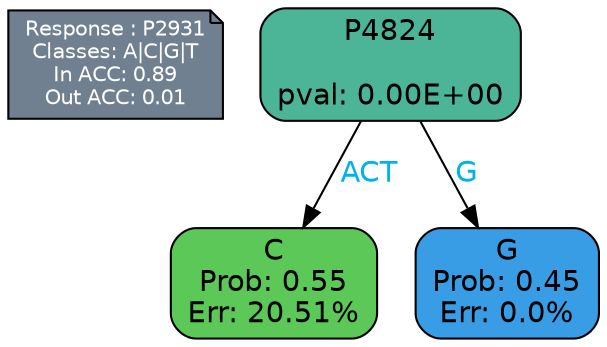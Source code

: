 digraph Tree {
node [shape=box, style="filled, rounded", color="black", fontname=helvetica] ;
graph [ranksep=equally, splines=polylines, bgcolor=transparent, dpi=600] ;
edge [fontname=helvetica] ;
LEGEND [label="Response : P2931
Classes: A|C|G|T
In ACC: 0.89
Out ACC: 0.01
",shape=note,align=left,style=filled,fillcolor="slategray",fontcolor="white",fontsize=10];1 [label="P4824

pval: 0.00E+00", fillcolor="#4cb597"] ;
2 [label="C
Prob: 0.55
Err: 20.51%", fillcolor="#5cc857"] ;
3 [label="G
Prob: 0.45
Err: 0.0%", fillcolor="#399de5"] ;
1 -> 2 [label="ACT",fontcolor=deepskyblue2] ;
1 -> 3 [label="G",fontcolor=deepskyblue2] ;
{rank = same; 2;3;}{rank = same; LEGEND;1;}}
